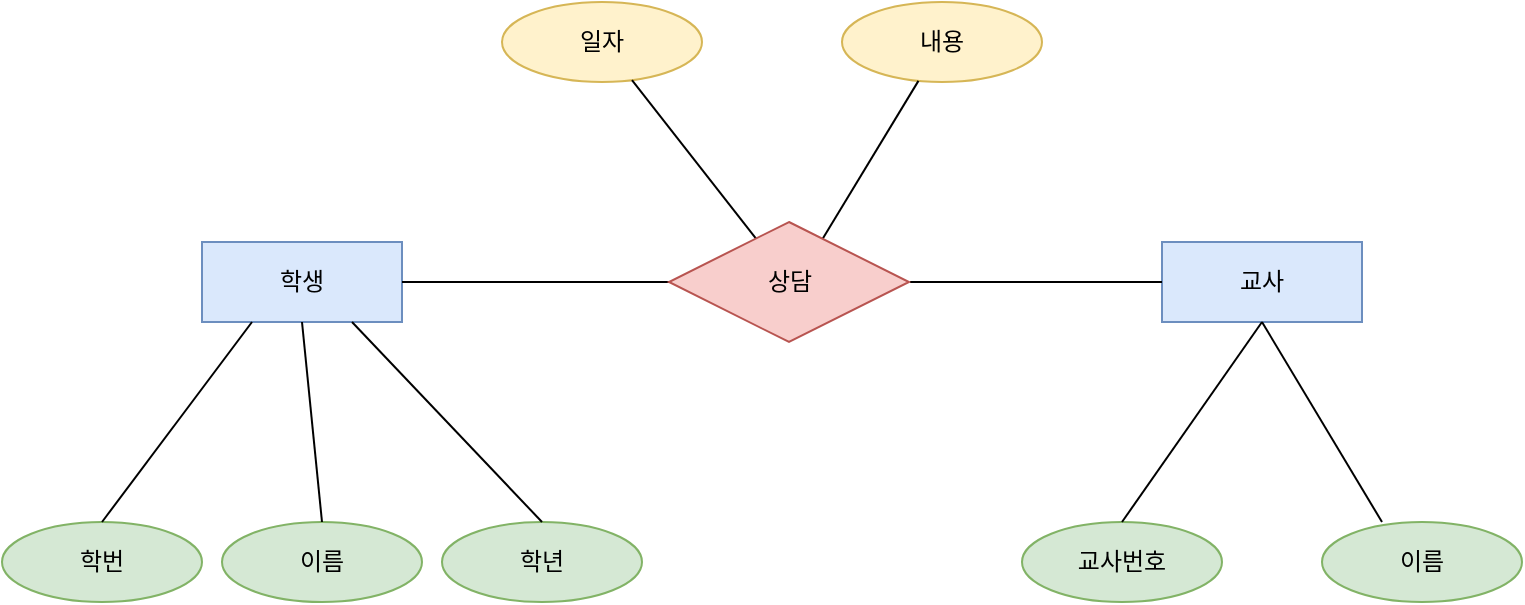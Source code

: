 <mxfile version="20.3.6" type="device"><diagram id="L_veXrGF3g1w2EtrUdsG" name="페이지-1"><mxGraphModel dx="1376" dy="763" grid="1" gridSize="10" guides="1" tooltips="1" connect="1" arrows="1" fold="1" page="1" pageScale="1" pageWidth="827" pageHeight="1169" math="0" shadow="0"><root><mxCell id="0"/><mxCell id="1" parent="0"/><mxCell id="a5VaocoWVos6OmPqz3P3-11" value="학생" style="whiteSpace=wrap;html=1;align=center;fillColor=#dae8fc;strokeColor=#6c8ebf;" vertex="1" parent="1"><mxGeometry x="120" y="600" width="100" height="40" as="geometry"/></mxCell><mxCell id="a5VaocoWVos6OmPqz3P3-14" value="학번" style="ellipse;whiteSpace=wrap;html=1;align=center;fillColor=#d5e8d4;strokeColor=#82b366;" vertex="1" parent="1"><mxGeometry x="20" y="740" width="100" height="40" as="geometry"/></mxCell><mxCell id="a5VaocoWVos6OmPqz3P3-15" value="이름" style="ellipse;whiteSpace=wrap;html=1;align=center;fillColor=#d5e8d4;strokeColor=#82b366;" vertex="1" parent="1"><mxGeometry x="130" y="740" width="100" height="40" as="geometry"/></mxCell><mxCell id="a5VaocoWVos6OmPqz3P3-17" value="학년" style="ellipse;whiteSpace=wrap;html=1;align=center;fillColor=#d5e8d4;strokeColor=#82b366;" vertex="1" parent="1"><mxGeometry x="240" y="740" width="100" height="40" as="geometry"/></mxCell><mxCell id="a5VaocoWVos6OmPqz3P3-18" value="교사" style="whiteSpace=wrap;html=1;align=center;fillColor=#dae8fc;strokeColor=#6c8ebf;" vertex="1" parent="1"><mxGeometry x="600" y="600" width="100" height="40" as="geometry"/></mxCell><mxCell id="a5VaocoWVos6OmPqz3P3-20" value="교사번호" style="ellipse;whiteSpace=wrap;html=1;align=center;fillColor=#d5e8d4;strokeColor=#82b366;" vertex="1" parent="1"><mxGeometry x="530" y="740" width="100" height="40" as="geometry"/></mxCell><mxCell id="a5VaocoWVos6OmPqz3P3-21" value="이름" style="ellipse;whiteSpace=wrap;html=1;align=center;fillColor=#d5e8d4;strokeColor=#82b366;" vertex="1" parent="1"><mxGeometry x="680" y="740" width="100" height="40" as="geometry"/></mxCell><mxCell id="a5VaocoWVos6OmPqz3P3-23" value="일자" style="ellipse;whiteSpace=wrap;html=1;align=center;fillColor=#fff2cc;strokeColor=#d6b656;" vertex="1" parent="1"><mxGeometry x="270" y="480" width="100" height="40" as="geometry"/></mxCell><mxCell id="a5VaocoWVos6OmPqz3P3-24" value="내용" style="ellipse;whiteSpace=wrap;html=1;align=center;fillColor=#fff2cc;strokeColor=#d6b656;" vertex="1" parent="1"><mxGeometry x="440" y="480" width="100" height="40" as="geometry"/></mxCell><mxCell id="a5VaocoWVos6OmPqz3P3-25" value="" style="endArrow=none;html=1;rounded=0;exitX=0.5;exitY=0;exitDx=0;exitDy=0;entryX=0.25;entryY=1;entryDx=0;entryDy=0;" edge="1" parent="1" source="a5VaocoWVos6OmPqz3P3-14" target="a5VaocoWVos6OmPqz3P3-11"><mxGeometry relative="1" as="geometry"><mxPoint x="20" y="730" as="sourcePoint"/><mxPoint x="180" y="730" as="targetPoint"/></mxGeometry></mxCell><mxCell id="a5VaocoWVos6OmPqz3P3-26" value="" style="endArrow=none;html=1;rounded=0;exitX=0.5;exitY=0;exitDx=0;exitDy=0;" edge="1" parent="1" source="a5VaocoWVos6OmPqz3P3-15"><mxGeometry relative="1" as="geometry"><mxPoint x="120" y="760" as="sourcePoint"/><mxPoint x="170" y="640" as="targetPoint"/></mxGeometry></mxCell><mxCell id="a5VaocoWVos6OmPqz3P3-27" value="" style="endArrow=none;html=1;rounded=0;exitX=0.5;exitY=0;exitDx=0;exitDy=0;entryX=0.75;entryY=1;entryDx=0;entryDy=0;" edge="1" parent="1" source="a5VaocoWVos6OmPqz3P3-17" target="a5VaocoWVos6OmPqz3P3-11"><mxGeometry relative="1" as="geometry"><mxPoint x="225" y="761" as="sourcePoint"/><mxPoint x="215.882" y="730" as="targetPoint"/></mxGeometry></mxCell><mxCell id="a5VaocoWVos6OmPqz3P3-28" value="" style="endArrow=none;html=1;rounded=0;exitX=0.5;exitY=0;exitDx=0;exitDy=0;entryX=0.5;entryY=1;entryDx=0;entryDy=0;" edge="1" parent="1" source="a5VaocoWVos6OmPqz3P3-20" target="a5VaocoWVos6OmPqz3P3-18"><mxGeometry relative="1" as="geometry"><mxPoint x="470" y="860" as="sourcePoint"/><mxPoint x="630" y="860" as="targetPoint"/></mxGeometry></mxCell><mxCell id="a5VaocoWVos6OmPqz3P3-29" value="" style="endArrow=none;html=1;rounded=0;exitX=0.3;exitY=0;exitDx=0;exitDy=0;entryX=0.5;entryY=1;entryDx=0;entryDy=0;exitPerimeter=0;" edge="1" parent="1" source="a5VaocoWVos6OmPqz3P3-21" target="a5VaocoWVos6OmPqz3P3-18"><mxGeometry relative="1" as="geometry"><mxPoint x="540" y="750" as="sourcePoint"/><mxPoint x="650" y="690" as="targetPoint"/></mxGeometry></mxCell><mxCell id="a5VaocoWVos6OmPqz3P3-31" value="" style="endArrow=none;html=1;rounded=0;entryX=0;entryY=0.5;entryDx=0;entryDy=0;exitX=1;exitY=0.5;exitDx=0;exitDy=0;" edge="1" parent="1" source="a5VaocoWVos6OmPqz3P3-11"><mxGeometry relative="1" as="geometry"><mxPoint x="220" y="670" as="sourcePoint"/><mxPoint x="354" y="620" as="targetPoint"/></mxGeometry></mxCell><mxCell id="a5VaocoWVos6OmPqz3P3-32" value="" style="endArrow=none;html=1;rounded=0;exitX=1;exitY=0.5;exitDx=0;exitDy=0;entryX=0;entryY=0.5;entryDx=0;entryDy=0;" edge="1" parent="1" target="a5VaocoWVos6OmPqz3P3-18"><mxGeometry relative="1" as="geometry"><mxPoint x="474" y="620" as="sourcePoint"/><mxPoint x="580" y="660" as="targetPoint"/></mxGeometry></mxCell><mxCell id="a5VaocoWVos6OmPqz3P3-37" value="" style="endArrow=none;html=1;rounded=0;" edge="1" parent="1" source="a5VaocoWVos6OmPqz3P3-23"><mxGeometry relative="1" as="geometry"><mxPoint x="590" y="509" as="sourcePoint"/><mxPoint x="397.114" y="598.443" as="targetPoint"/></mxGeometry></mxCell><mxCell id="a5VaocoWVos6OmPqz3P3-38" value="" style="endArrow=none;html=1;rounded=0;entryX=0.633;entryY=0.15;entryDx=0;entryDy=0;entryPerimeter=0;" edge="1" parent="1" source="a5VaocoWVos6OmPqz3P3-24"><mxGeometry relative="1" as="geometry"><mxPoint x="730" y="500" as="sourcePoint"/><mxPoint x="429.96" y="599" as="targetPoint"/></mxGeometry></mxCell><mxCell id="a5VaocoWVos6OmPqz3P3-41" style="edgeStyle=none;rounded=0;orthogonalLoop=1;jettySize=auto;html=1;exitX=0;exitY=0.5;exitDx=0;exitDy=0;" edge="1" parent="1"><mxGeometry relative="1" as="geometry"><mxPoint x="600" y="490" as="sourcePoint"/><mxPoint x="600" y="490" as="targetPoint"/></mxGeometry></mxCell><mxCell id="a5VaocoWVos6OmPqz3P3-42" value="상담" style="shape=rhombus;perimeter=rhombusPerimeter;whiteSpace=wrap;html=1;align=center;fillColor=#f8cecc;strokeColor=#b85450;" vertex="1" parent="1"><mxGeometry x="353.5" y="590" width="120" height="60" as="geometry"/></mxCell></root></mxGraphModel></diagram></mxfile>